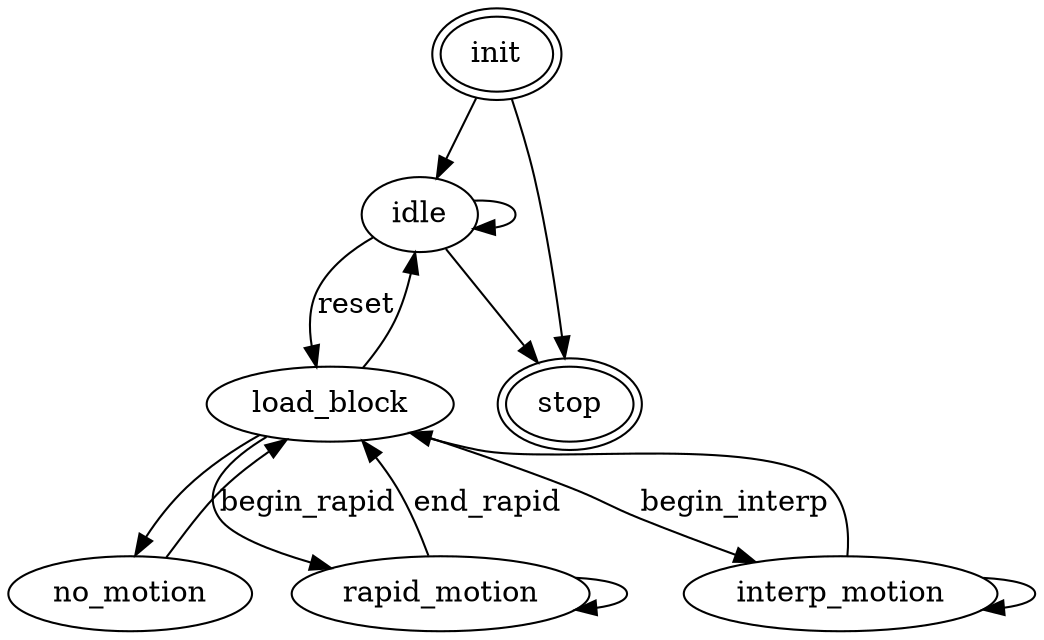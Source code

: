 digraph "look_ahead"{
  # List of states
  init [peripheries=2]
  idle
  load_block
  no_motion
  rapid_motion
  interp_motion
  stop [peripheries=2]

  
  # List of transitions
  init -> idle
  init -> stop
  idle -> idle
  idle -> load_block [label="reset"]
  load_block -> no_motion
  no_motion -> load_block
  load_block -> rapid_motion [label="begin_rapid"]
  rapid_motion -> rapid_motion
  rapid_motion -> load_block [label="end_rapid"]
  load_block -> interp_motion [label="begin_interp"]
  interp_motion -> interp_motion
  interp_motion -> load_block
  load_block -> idle
  idle -> stop
}
